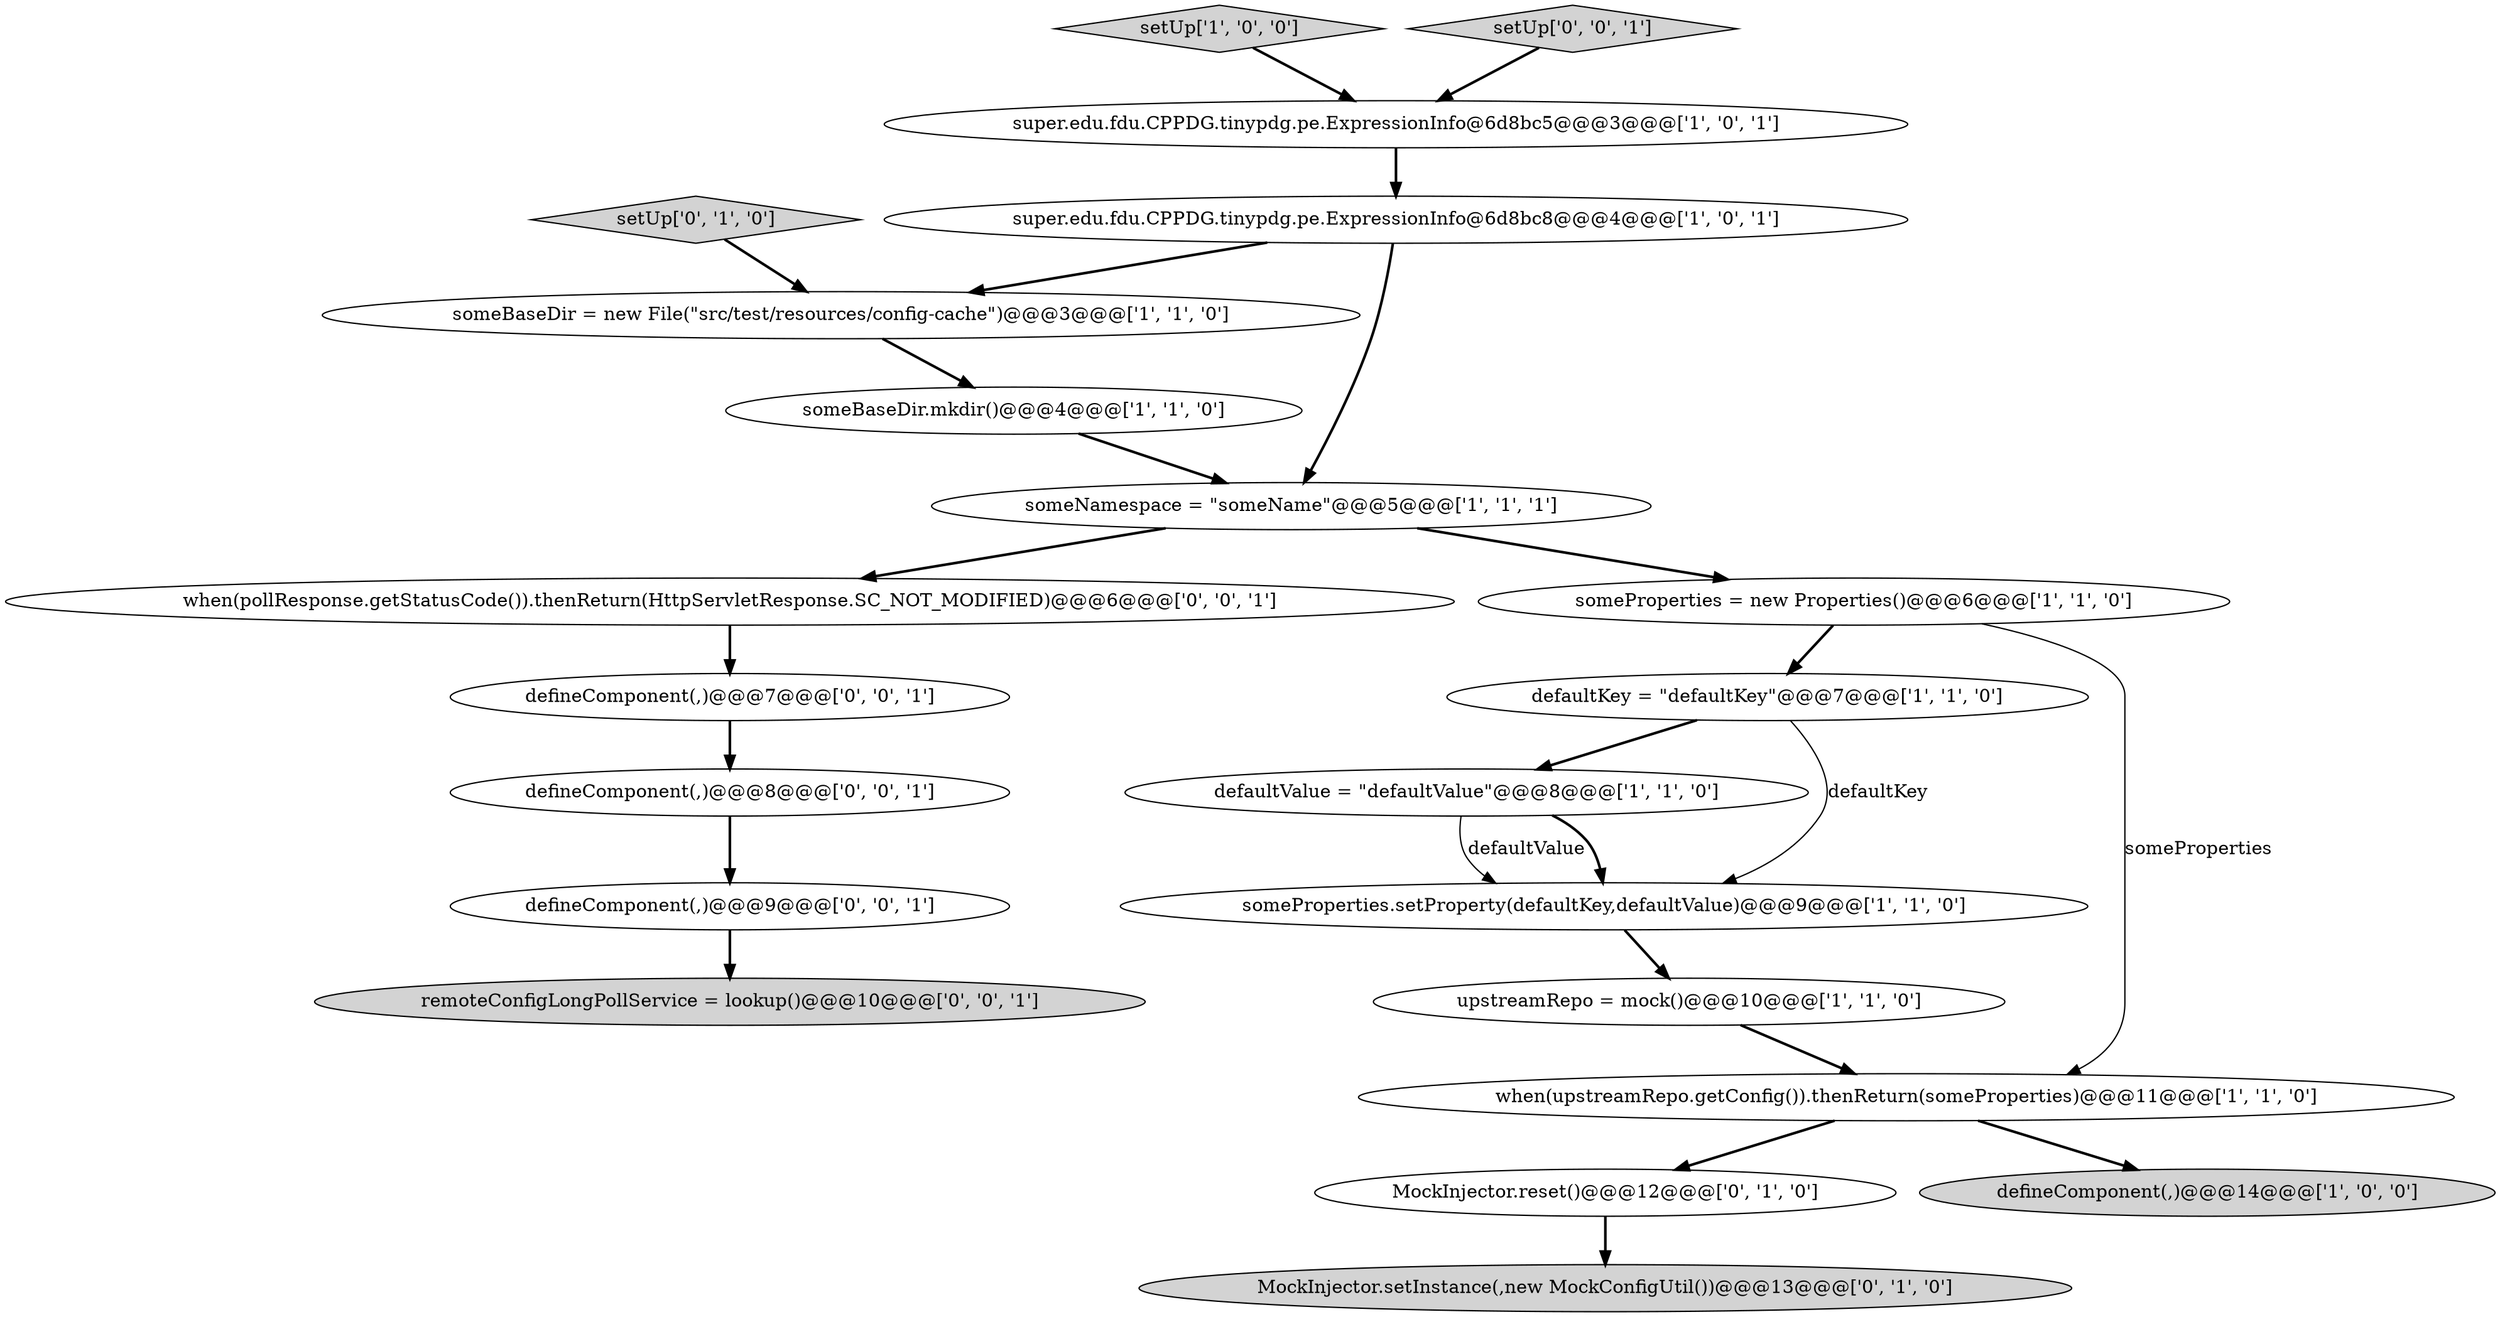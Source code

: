 digraph {
5 [style = filled, label = "defaultValue = \"defaultValue\"@@@8@@@['1', '1', '0']", fillcolor = white, shape = ellipse image = "AAA0AAABBB1BBB"];
7 [style = filled, label = "defaultKey = \"defaultKey\"@@@7@@@['1', '1', '0']", fillcolor = white, shape = ellipse image = "AAA0AAABBB1BBB"];
12 [style = filled, label = "someProperties.setProperty(defaultKey,defaultValue)@@@9@@@['1', '1', '0']", fillcolor = white, shape = ellipse image = "AAA0AAABBB1BBB"];
21 [style = filled, label = "defineComponent(,)@@@8@@@['0', '0', '1']", fillcolor = white, shape = ellipse image = "AAA0AAABBB3BBB"];
14 [style = filled, label = "MockInjector.reset()@@@12@@@['0', '1', '0']", fillcolor = white, shape = ellipse image = "AAA0AAABBB2BBB"];
9 [style = filled, label = "someNamespace = \"someName\"@@@5@@@['1', '1', '1']", fillcolor = white, shape = ellipse image = "AAA0AAABBB1BBB"];
4 [style = filled, label = "super.edu.fdu.CPPDG.tinypdg.pe.ExpressionInfo@6d8bc8@@@4@@@['1', '0', '1']", fillcolor = white, shape = ellipse image = "AAA0AAABBB1BBB"];
19 [style = filled, label = "defineComponent(,)@@@7@@@['0', '0', '1']", fillcolor = white, shape = ellipse image = "AAA0AAABBB3BBB"];
18 [style = filled, label = "when(pollResponse.getStatusCode()).thenReturn(HttpServletResponse.SC_NOT_MODIFIED)@@@6@@@['0', '0', '1']", fillcolor = white, shape = ellipse image = "AAA0AAABBB3BBB"];
3 [style = filled, label = "someBaseDir = new File(\"src/test/resources/config-cache\")@@@3@@@['1', '1', '0']", fillcolor = white, shape = ellipse image = "AAA0AAABBB1BBB"];
2 [style = filled, label = "someBaseDir.mkdir()@@@4@@@['1', '1', '0']", fillcolor = white, shape = ellipse image = "AAA0AAABBB1BBB"];
0 [style = filled, label = "setUp['1', '0', '0']", fillcolor = lightgray, shape = diamond image = "AAA0AAABBB1BBB"];
15 [style = filled, label = "setUp['0', '1', '0']", fillcolor = lightgray, shape = diamond image = "AAA0AAABBB2BBB"];
20 [style = filled, label = "setUp['0', '0', '1']", fillcolor = lightgray, shape = diamond image = "AAA0AAABBB3BBB"];
6 [style = filled, label = "when(upstreamRepo.getConfig()).thenReturn(someProperties)@@@11@@@['1', '1', '0']", fillcolor = white, shape = ellipse image = "AAA0AAABBB1BBB"];
17 [style = filled, label = "remoteConfigLongPollService = lookup()@@@10@@@['0', '0', '1']", fillcolor = lightgray, shape = ellipse image = "AAA0AAABBB3BBB"];
13 [style = filled, label = "MockInjector.setInstance(,new MockConfigUtil())@@@13@@@['0', '1', '0']", fillcolor = lightgray, shape = ellipse image = "AAA1AAABBB2BBB"];
8 [style = filled, label = "defineComponent(,)@@@14@@@['1', '0', '0']", fillcolor = lightgray, shape = ellipse image = "AAA0AAABBB1BBB"];
1 [style = filled, label = "super.edu.fdu.CPPDG.tinypdg.pe.ExpressionInfo@6d8bc5@@@3@@@['1', '0', '1']", fillcolor = white, shape = ellipse image = "AAA0AAABBB1BBB"];
16 [style = filled, label = "defineComponent(,)@@@9@@@['0', '0', '1']", fillcolor = white, shape = ellipse image = "AAA0AAABBB3BBB"];
11 [style = filled, label = "upstreamRepo = mock()@@@10@@@['1', '1', '0']", fillcolor = white, shape = ellipse image = "AAA0AAABBB1BBB"];
10 [style = filled, label = "someProperties = new Properties()@@@6@@@['1', '1', '0']", fillcolor = white, shape = ellipse image = "AAA0AAABBB1BBB"];
9->18 [style = bold, label=""];
3->2 [style = bold, label=""];
5->12 [style = solid, label="defaultValue"];
10->6 [style = solid, label="someProperties"];
7->12 [style = solid, label="defaultKey"];
21->16 [style = bold, label=""];
14->13 [style = bold, label=""];
11->6 [style = bold, label=""];
6->8 [style = bold, label=""];
0->1 [style = bold, label=""];
20->1 [style = bold, label=""];
19->21 [style = bold, label=""];
2->9 [style = bold, label=""];
10->7 [style = bold, label=""];
6->14 [style = bold, label=""];
18->19 [style = bold, label=""];
4->9 [style = bold, label=""];
1->4 [style = bold, label=""];
15->3 [style = bold, label=""];
7->5 [style = bold, label=""];
5->12 [style = bold, label=""];
12->11 [style = bold, label=""];
16->17 [style = bold, label=""];
4->3 [style = bold, label=""];
9->10 [style = bold, label=""];
}
